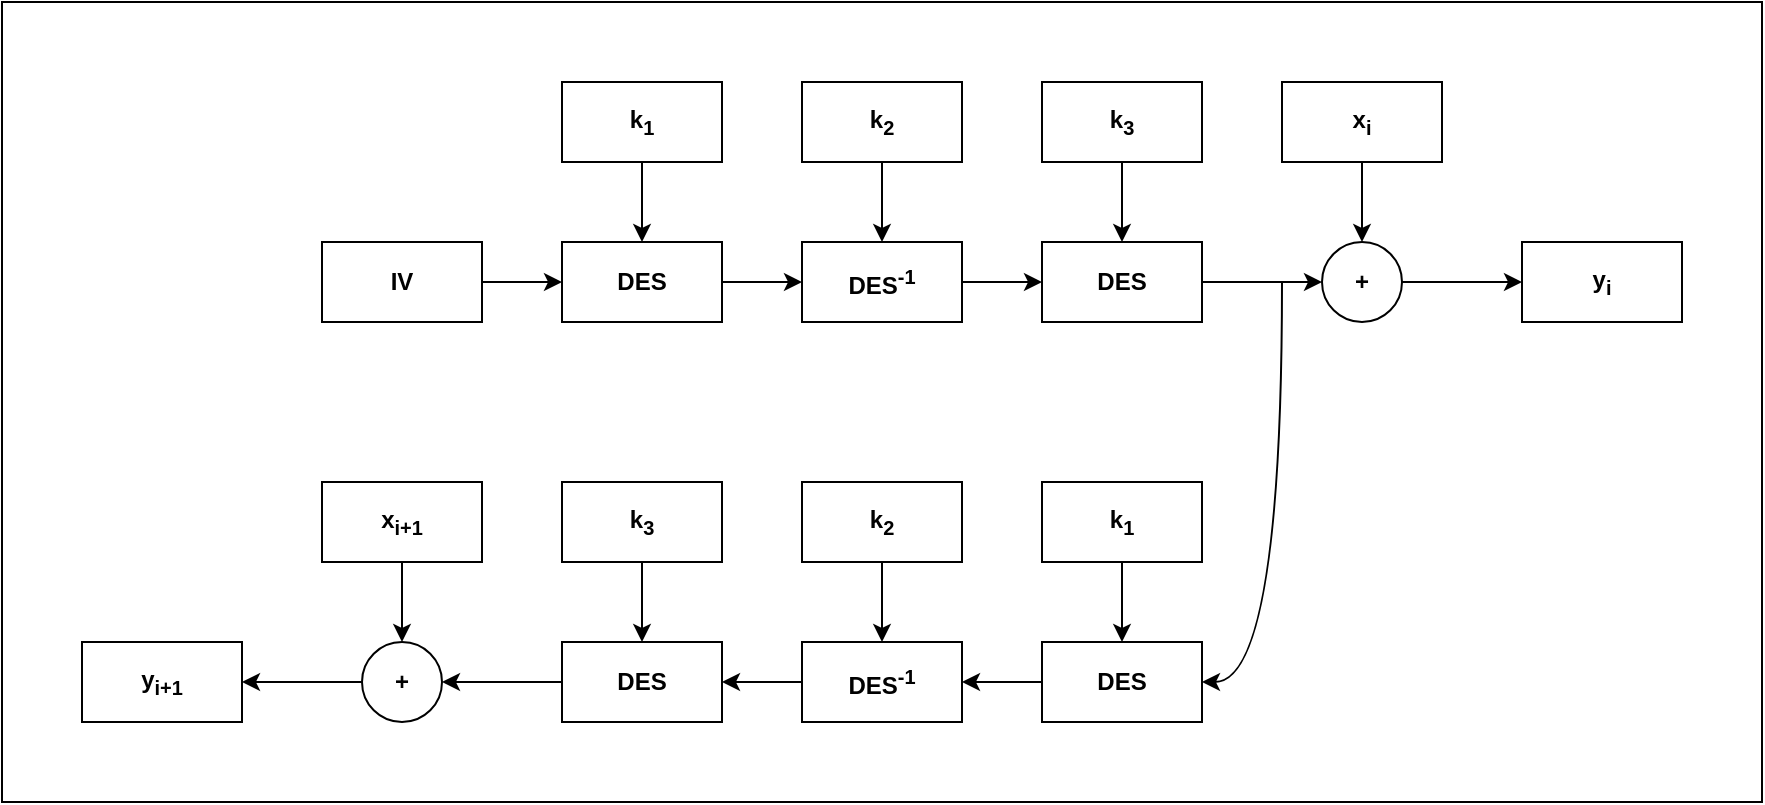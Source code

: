 <mxfile version="20.7.4" type="device"><diagram id="AQfK2PCRVJJvOR24D_9n" name="Page-1"><mxGraphModel dx="1781" dy="1653" grid="1" gridSize="10" guides="1" tooltips="1" connect="1" arrows="1" fold="1" page="1" pageScale="1" pageWidth="827" pageHeight="1169" math="0" shadow="0"><root><mxCell id="0"/><mxCell id="1" parent="0"/><mxCell id="0rMUmT0zkHEJIacW_47w-39" value="" style="rounded=0;whiteSpace=wrap;html=1;" parent="1" vertex="1"><mxGeometry x="-120" y="-40" width="880" height="400" as="geometry"/></mxCell><mxCell id="0rMUmT0zkHEJIacW_47w-21" style="edgeStyle=none;rounded=0;orthogonalLoop=1;jettySize=auto;html=1;entryX=0;entryY=0.5;entryDx=0;entryDy=0;fontStyle=1" parent="1" source="0rMUmT0zkHEJIacW_47w-1" target="0rMUmT0zkHEJIacW_47w-2" edge="1"><mxGeometry relative="1" as="geometry"/></mxCell><mxCell id="0rMUmT0zkHEJIacW_47w-1" value="IV" style="rounded=0;whiteSpace=wrap;html=1;fontStyle=1" parent="1" vertex="1"><mxGeometry x="40" y="80" width="80" height="40" as="geometry"/></mxCell><mxCell id="0rMUmT0zkHEJIacW_47w-23" style="edgeStyle=none;rounded=0;orthogonalLoop=1;jettySize=auto;html=1;entryX=0;entryY=0.5;entryDx=0;entryDy=0;fontStyle=1" parent="1" source="0rMUmT0zkHEJIacW_47w-2" target="0rMUmT0zkHEJIacW_47w-4" edge="1"><mxGeometry relative="1" as="geometry"/></mxCell><mxCell id="0rMUmT0zkHEJIacW_47w-2" value="DES" style="rounded=0;whiteSpace=wrap;html=1;fontStyle=1" parent="1" vertex="1"><mxGeometry x="160" y="80" width="80" height="40" as="geometry"/></mxCell><mxCell id="0rMUmT0zkHEJIacW_47w-22" style="edgeStyle=none;rounded=0;orthogonalLoop=1;jettySize=auto;html=1;entryX=0.5;entryY=0;entryDx=0;entryDy=0;fontStyle=1" parent="1" source="0rMUmT0zkHEJIacW_47w-3" target="0rMUmT0zkHEJIacW_47w-2" edge="1"><mxGeometry relative="1" as="geometry"/></mxCell><mxCell id="0rMUmT0zkHEJIacW_47w-3" value="k&lt;sub&gt;1&lt;/sub&gt;" style="rounded=0;whiteSpace=wrap;html=1;fontStyle=1" parent="1" vertex="1"><mxGeometry x="160" width="80" height="40" as="geometry"/></mxCell><mxCell id="0rMUmT0zkHEJIacW_47w-25" style="edgeStyle=none;rounded=0;orthogonalLoop=1;jettySize=auto;html=1;fontStyle=1" parent="1" source="0rMUmT0zkHEJIacW_47w-4" target="0rMUmT0zkHEJIacW_47w-6" edge="1"><mxGeometry relative="1" as="geometry"/></mxCell><mxCell id="0rMUmT0zkHEJIacW_47w-4" value="DES&lt;sup&gt;-1&lt;/sup&gt;" style="rounded=0;whiteSpace=wrap;html=1;fontStyle=1" parent="1" vertex="1"><mxGeometry x="280" y="80" width="80" height="40" as="geometry"/></mxCell><mxCell id="0rMUmT0zkHEJIacW_47w-24" style="edgeStyle=none;rounded=0;orthogonalLoop=1;jettySize=auto;html=1;entryX=0.5;entryY=0;entryDx=0;entryDy=0;fontStyle=1" parent="1" source="0rMUmT0zkHEJIacW_47w-5" target="0rMUmT0zkHEJIacW_47w-4" edge="1"><mxGeometry relative="1" as="geometry"/></mxCell><mxCell id="0rMUmT0zkHEJIacW_47w-5" value="k&lt;sub&gt;2&lt;/sub&gt;" style="rounded=0;whiteSpace=wrap;html=1;fontStyle=1" parent="1" vertex="1"><mxGeometry x="280" width="80" height="40" as="geometry"/></mxCell><mxCell id="0rMUmT0zkHEJIacW_47w-27" style="edgeStyle=none;rounded=0;orthogonalLoop=1;jettySize=auto;html=1;entryX=0;entryY=0.5;entryDx=0;entryDy=0;fontStyle=1" parent="1" source="0rMUmT0zkHEJIacW_47w-6" target="0rMUmT0zkHEJIacW_47w-10" edge="1"><mxGeometry relative="1" as="geometry"/></mxCell><mxCell id="0rMUmT0zkHEJIacW_47w-6" value="DES" style="rounded=0;whiteSpace=wrap;html=1;fontStyle=1" parent="1" vertex="1"><mxGeometry x="400" y="80" width="80" height="40" as="geometry"/></mxCell><mxCell id="0rMUmT0zkHEJIacW_47w-26" style="edgeStyle=none;rounded=0;orthogonalLoop=1;jettySize=auto;html=1;entryX=0.5;entryY=0;entryDx=0;entryDy=0;fontStyle=1" parent="1" source="0rMUmT0zkHEJIacW_47w-7" target="0rMUmT0zkHEJIacW_47w-6" edge="1"><mxGeometry relative="1" as="geometry"/></mxCell><mxCell id="0rMUmT0zkHEJIacW_47w-7" value="k&lt;sub&gt;3&lt;/sub&gt;" style="rounded=0;whiteSpace=wrap;html=1;fontStyle=1" parent="1" vertex="1"><mxGeometry x="400" width="80" height="40" as="geometry"/></mxCell><mxCell id="0rMUmT0zkHEJIacW_47w-8" value="y&lt;sub&gt;i&lt;/sub&gt;" style="rounded=0;whiteSpace=wrap;html=1;fontStyle=1" parent="1" vertex="1"><mxGeometry x="640" y="80" width="80" height="40" as="geometry"/></mxCell><mxCell id="0rMUmT0zkHEJIacW_47w-28" style="edgeStyle=none;rounded=0;orthogonalLoop=1;jettySize=auto;html=1;entryX=0.5;entryY=0;entryDx=0;entryDy=0;fontStyle=1" parent="1" source="0rMUmT0zkHEJIacW_47w-9" target="0rMUmT0zkHEJIacW_47w-10" edge="1"><mxGeometry relative="1" as="geometry"/></mxCell><mxCell id="0rMUmT0zkHEJIacW_47w-9" value="x&lt;sub&gt;i&lt;/sub&gt;" style="rounded=0;whiteSpace=wrap;html=1;fontStyle=1" parent="1" vertex="1"><mxGeometry x="520" width="80" height="40" as="geometry"/></mxCell><mxCell id="0rMUmT0zkHEJIacW_47w-29" style="edgeStyle=none;rounded=0;orthogonalLoop=1;jettySize=auto;html=1;fontStyle=1" parent="1" source="0rMUmT0zkHEJIacW_47w-10" target="0rMUmT0zkHEJIacW_47w-8" edge="1"><mxGeometry relative="1" as="geometry"/></mxCell><mxCell id="0rMUmT0zkHEJIacW_47w-30" style="edgeStyle=orthogonalEdgeStyle;rounded=0;orthogonalLoop=1;jettySize=auto;html=1;entryX=1;entryY=0.5;entryDx=0;entryDy=0;curved=1;fontStyle=1" parent="1" target="0rMUmT0zkHEJIacW_47w-12" edge="1"><mxGeometry relative="1" as="geometry"><mxPoint x="520" y="100" as="sourcePoint"/><Array as="points"><mxPoint x="520" y="300"/></Array></mxGeometry></mxCell><mxCell id="0rMUmT0zkHEJIacW_47w-10" value="+" style="ellipse;whiteSpace=wrap;html=1;aspect=fixed;fontStyle=1" parent="1" vertex="1"><mxGeometry x="540" y="80" width="40" height="40" as="geometry"/></mxCell><mxCell id="0rMUmT0zkHEJIacW_47w-32" style="edgeStyle=orthogonalEdgeStyle;curved=1;rounded=0;orthogonalLoop=1;jettySize=auto;html=1;entryX=1;entryY=0.5;entryDx=0;entryDy=0;fontStyle=1" parent="1" source="0rMUmT0zkHEJIacW_47w-12" target="0rMUmT0zkHEJIacW_47w-14" edge="1"><mxGeometry relative="1" as="geometry"/></mxCell><mxCell id="0rMUmT0zkHEJIacW_47w-12" value="DES" style="rounded=0;whiteSpace=wrap;html=1;fontStyle=1" parent="1" vertex="1"><mxGeometry x="400" y="280" width="80" height="40" as="geometry"/></mxCell><mxCell id="0rMUmT0zkHEJIacW_47w-31" style="edgeStyle=orthogonalEdgeStyle;curved=1;rounded=0;orthogonalLoop=1;jettySize=auto;html=1;entryX=0.5;entryY=0;entryDx=0;entryDy=0;fontStyle=1" parent="1" source="0rMUmT0zkHEJIacW_47w-13" target="0rMUmT0zkHEJIacW_47w-12" edge="1"><mxGeometry relative="1" as="geometry"/></mxCell><mxCell id="0rMUmT0zkHEJIacW_47w-13" value="k&lt;sub&gt;1&lt;/sub&gt;" style="rounded=0;whiteSpace=wrap;html=1;fontStyle=1" parent="1" vertex="1"><mxGeometry x="400" y="200" width="80" height="40" as="geometry"/></mxCell><mxCell id="0rMUmT0zkHEJIacW_47w-34" style="edgeStyle=orthogonalEdgeStyle;curved=1;rounded=0;orthogonalLoop=1;jettySize=auto;html=1;entryX=1;entryY=0.5;entryDx=0;entryDy=0;fontStyle=1" parent="1" source="0rMUmT0zkHEJIacW_47w-14" target="0rMUmT0zkHEJIacW_47w-16" edge="1"><mxGeometry relative="1" as="geometry"/></mxCell><mxCell id="0rMUmT0zkHEJIacW_47w-14" value="DES&lt;sup&gt;-1&lt;/sup&gt;" style="rounded=0;whiteSpace=wrap;html=1;fontStyle=1" parent="1" vertex="1"><mxGeometry x="280" y="280" width="80" height="40" as="geometry"/></mxCell><mxCell id="0rMUmT0zkHEJIacW_47w-33" style="edgeStyle=orthogonalEdgeStyle;curved=1;rounded=0;orthogonalLoop=1;jettySize=auto;html=1;entryX=0.5;entryY=0;entryDx=0;entryDy=0;fontStyle=1" parent="1" source="0rMUmT0zkHEJIacW_47w-15" target="0rMUmT0zkHEJIacW_47w-14" edge="1"><mxGeometry relative="1" as="geometry"/></mxCell><mxCell id="0rMUmT0zkHEJIacW_47w-15" value="k&lt;sub&gt;2&lt;/sub&gt;" style="rounded=0;whiteSpace=wrap;html=1;fontStyle=1" parent="1" vertex="1"><mxGeometry x="280" y="200" width="80" height="40" as="geometry"/></mxCell><mxCell id="0rMUmT0zkHEJIacW_47w-36" style="edgeStyle=orthogonalEdgeStyle;curved=1;rounded=0;orthogonalLoop=1;jettySize=auto;html=1;entryX=1;entryY=0.5;entryDx=0;entryDy=0;fontStyle=1" parent="1" source="0rMUmT0zkHEJIacW_47w-16" target="0rMUmT0zkHEJIacW_47w-20" edge="1"><mxGeometry relative="1" as="geometry"/></mxCell><mxCell id="0rMUmT0zkHEJIacW_47w-16" value="DES" style="rounded=0;whiteSpace=wrap;html=1;fontStyle=1" parent="1" vertex="1"><mxGeometry x="160" y="280" width="80" height="40" as="geometry"/></mxCell><mxCell id="0rMUmT0zkHEJIacW_47w-35" style="edgeStyle=orthogonalEdgeStyle;curved=1;rounded=0;orthogonalLoop=1;jettySize=auto;html=1;entryX=0.5;entryY=0;entryDx=0;entryDy=0;fontStyle=1" parent="1" source="0rMUmT0zkHEJIacW_47w-17" target="0rMUmT0zkHEJIacW_47w-16" edge="1"><mxGeometry relative="1" as="geometry"/></mxCell><mxCell id="0rMUmT0zkHEJIacW_47w-17" value="k&lt;sub&gt;3&lt;/sub&gt;" style="rounded=0;whiteSpace=wrap;html=1;fontStyle=1" parent="1" vertex="1"><mxGeometry x="160" y="200" width="80" height="40" as="geometry"/></mxCell><mxCell id="0rMUmT0zkHEJIacW_47w-18" value="y&lt;sub&gt;i+1&lt;/sub&gt;" style="rounded=0;whiteSpace=wrap;html=1;fontStyle=1" parent="1" vertex="1"><mxGeometry x="-80" y="280" width="80" height="40" as="geometry"/></mxCell><mxCell id="0rMUmT0zkHEJIacW_47w-37" style="edgeStyle=orthogonalEdgeStyle;curved=1;rounded=0;orthogonalLoop=1;jettySize=auto;html=1;entryX=0.5;entryY=0;entryDx=0;entryDy=0;fontStyle=1" parent="1" source="0rMUmT0zkHEJIacW_47w-19" target="0rMUmT0zkHEJIacW_47w-20" edge="1"><mxGeometry relative="1" as="geometry"/></mxCell><mxCell id="0rMUmT0zkHEJIacW_47w-19" value="x&lt;sub&gt;i+1&lt;/sub&gt;" style="rounded=0;whiteSpace=wrap;html=1;fontStyle=1" parent="1" vertex="1"><mxGeometry x="40" y="200" width="80" height="40" as="geometry"/></mxCell><mxCell id="0rMUmT0zkHEJIacW_47w-38" style="edgeStyle=orthogonalEdgeStyle;curved=1;rounded=0;orthogonalLoop=1;jettySize=auto;html=1;entryX=1;entryY=0.5;entryDx=0;entryDy=0;fontStyle=1" parent="1" source="0rMUmT0zkHEJIacW_47w-20" target="0rMUmT0zkHEJIacW_47w-18" edge="1"><mxGeometry relative="1" as="geometry"/></mxCell><mxCell id="0rMUmT0zkHEJIacW_47w-20" value="+" style="ellipse;whiteSpace=wrap;html=1;aspect=fixed;fontStyle=1" parent="1" vertex="1"><mxGeometry x="60" y="280" width="40" height="40" as="geometry"/></mxCell></root></mxGraphModel></diagram></mxfile>